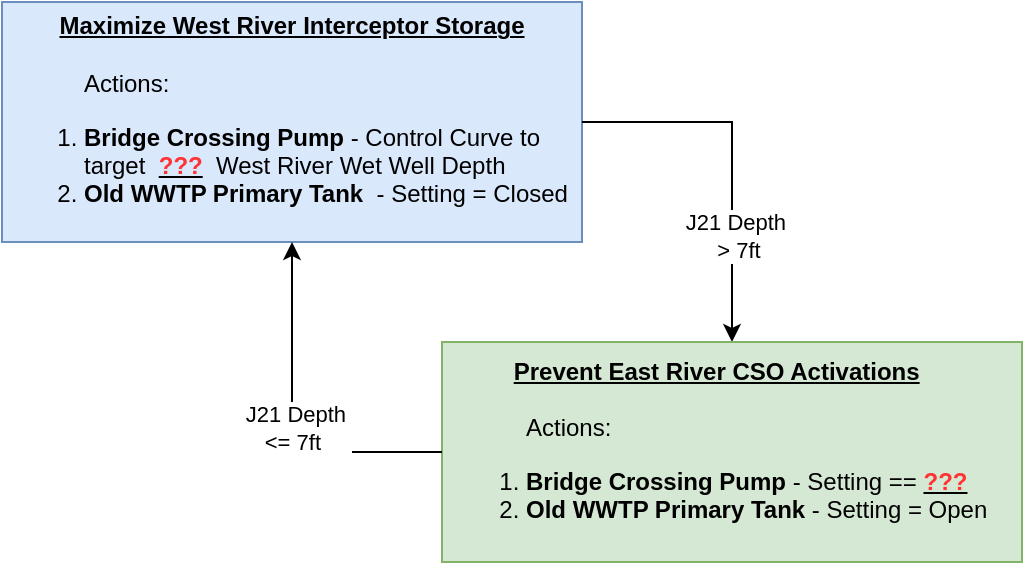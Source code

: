 <mxfile version="24.2.1" type="device">
  <diagram name="Page-1" id="a_gbKATqvx_jUm0n_a3S">
    <mxGraphModel dx="954" dy="583" grid="1" gridSize="10" guides="1" tooltips="1" connect="1" arrows="1" fold="1" page="1" pageScale="1" pageWidth="850" pageHeight="1100" math="0" shadow="0">
      <root>
        <mxCell id="0" />
        <mxCell id="1" parent="0" />
        <mxCell id="ix9hHHamddGjwfZHWeok-1" value="&lt;b&gt;&lt;u&gt;Maximize West River Interceptor Storage&lt;/u&gt;&lt;/b&gt;&lt;div&gt;&lt;br&gt;&lt;/div&gt;&lt;blockquote style=&quot;margin: 0 0 0 40px; border: none; padding: 0px;&quot;&gt;&lt;div style=&quot;text-align: left;&quot;&gt;Actions:&lt;/div&gt;&lt;/blockquote&gt;&lt;div style=&quot;&quot;&gt;&lt;ol&gt;&lt;li style=&quot;text-align: left;&quot;&gt;&lt;b style=&quot;background-color: initial;&quot;&gt;Bridge Crossing Pump&lt;/b&gt;&lt;span style=&quot;text-align: left; background-color: initial;&quot;&gt; - Control Curve to target&amp;nbsp; &lt;b&gt;&lt;u&gt;&lt;font color=&quot;#ff3333&quot;&gt;???&lt;/font&gt;&lt;/u&gt;&lt;/b&gt;&amp;nbsp; West River Wet Well Depth&lt;/span&gt;&lt;/li&gt;&lt;li style=&quot;text-align: left;&quot;&gt;&lt;span style=&quot;text-align: left; background-color: initial;&quot;&gt;&lt;b&gt;Old WWTP Primary Tank&amp;nbsp;&lt;/b&gt;&amp;nbsp;- Setting = Closed&lt;/span&gt;&lt;/li&gt;&lt;/ol&gt;&lt;/div&gt;" style="rounded=0;whiteSpace=wrap;html=1;fillColor=#dae8fc;strokeColor=#6c8ebf;" vertex="1" parent="1">
          <mxGeometry x="150" y="150" width="290" height="120" as="geometry" />
        </mxCell>
        <mxCell id="ix9hHHamddGjwfZHWeok-3" value="" style="endArrow=classic;html=1;rounded=0;entryX=0.5;entryY=0;entryDx=0;entryDy=0;exitX=1;exitY=0.5;exitDx=0;exitDy=0;edgeStyle=orthogonalEdgeStyle;" edge="1" parent="1" source="ix9hHHamddGjwfZHWeok-1" target="ix9hHHamddGjwfZHWeok-5">
          <mxGeometry width="50" height="50" relative="1" as="geometry">
            <mxPoint x="400" y="330" as="sourcePoint" />
            <mxPoint x="585" y="310" as="targetPoint" />
          </mxGeometry>
        </mxCell>
        <mxCell id="ix9hHHamddGjwfZHWeok-4" value="J21 Depth&amp;nbsp;&lt;div&gt;&amp;gt; 7ft&lt;/div&gt;" style="edgeLabel;html=1;align=center;verticalAlign=middle;resizable=0;points=[];" vertex="1" connectable="0" parent="ix9hHHamddGjwfZHWeok-3">
          <mxGeometry x="0.421" y="3" relative="1" as="geometry">
            <mxPoint as="offset" />
          </mxGeometry>
        </mxCell>
        <mxCell id="ix9hHHamddGjwfZHWeok-5" value="&lt;div style=&quot;text-align: center;&quot;&gt;&lt;b&gt;&lt;u&gt;Prevent East River CSO Activations&lt;/u&gt;&lt;/b&gt;&lt;/div&gt;&lt;div style=&quot;text-align: center;&quot;&gt;&lt;b&gt;&lt;u&gt;&lt;br&gt;&lt;/u&gt;&lt;/b&gt;&lt;/div&gt;&lt;blockquote style=&quot;margin: 0 0 0 40px; border: none; padding: 0px;&quot;&gt;&lt;div style=&quot;&quot;&gt;Actions:&lt;/div&gt;&lt;/blockquote&gt;&lt;div style=&quot;&quot;&gt;&lt;ol&gt;&lt;li style=&quot;&quot;&gt;&lt;b style=&quot;background-color: initial;&quot;&gt;Bridge Crossing Pump&lt;/b&gt;&lt;span style=&quot;background-color: initial;&quot;&gt; - Setting == &lt;u&gt;&lt;font color=&quot;#ff3333&quot;&gt;&lt;b&gt;???&lt;/b&gt;&lt;/font&gt;&lt;/u&gt;&lt;/span&gt;&lt;/li&gt;&lt;li style=&quot;&quot;&gt;&lt;span style=&quot;background-color: initial;&quot;&gt;&lt;b&gt;Old WWTP Primary Tank &lt;/b&gt;- Setting = Open&lt;/span&gt;&lt;/li&gt;&lt;/ol&gt;&lt;/div&gt;" style="rounded=0;whiteSpace=wrap;html=1;align=left;fillColor=#d5e8d4;strokeColor=#82b366;" vertex="1" parent="1">
          <mxGeometry x="370" y="320" width="290" height="110" as="geometry" />
        </mxCell>
        <mxCell id="ix9hHHamddGjwfZHWeok-6" value="" style="endArrow=classic;html=1;rounded=0;exitX=0;exitY=0.5;exitDx=0;exitDy=0;entryX=0.5;entryY=1;entryDx=0;entryDy=0;edgeStyle=orthogonalEdgeStyle;" edge="1" parent="1" source="ix9hHHamddGjwfZHWeok-5" target="ix9hHHamddGjwfZHWeok-1">
          <mxGeometry width="50" height="50" relative="1" as="geometry">
            <mxPoint x="400" y="330" as="sourcePoint" />
            <mxPoint x="450" y="280" as="targetPoint" />
          </mxGeometry>
        </mxCell>
        <mxCell id="ix9hHHamddGjwfZHWeok-7" value="J21 Depth&amp;nbsp;&lt;div&gt;&amp;lt;= 7ft&amp;nbsp;&amp;nbsp;&lt;/div&gt;" style="edgeLabel;html=1;align=center;verticalAlign=middle;resizable=0;points=[];" vertex="1" connectable="0" parent="ix9hHHamddGjwfZHWeok-6">
          <mxGeometry x="-0.029" y="-3" relative="1" as="geometry">
            <mxPoint as="offset" />
          </mxGeometry>
        </mxCell>
      </root>
    </mxGraphModel>
  </diagram>
</mxfile>
